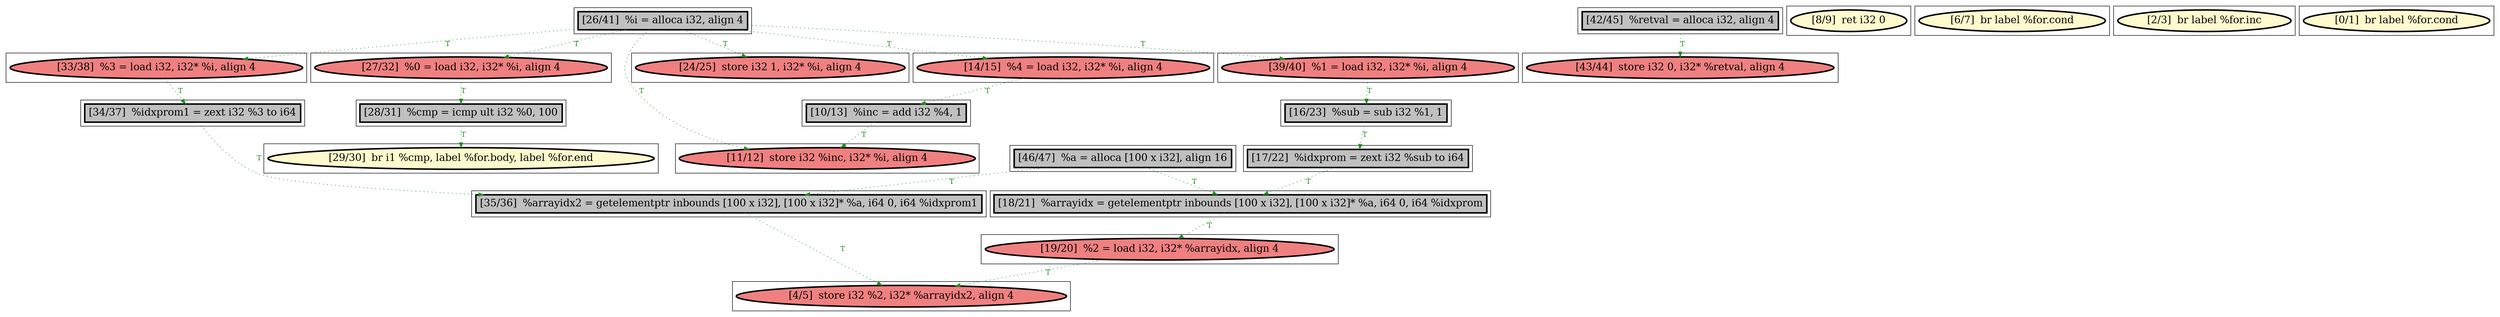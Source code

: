 
digraph G {



node119->node105 [style=dotted,color=forestgreen,label="T",fontcolor=forestgreen ]
node100->node112 [style=dotted,color=forestgreen,label="T",fontcolor=forestgreen ]
node109->node114 [style=dotted,color=forestgreen,label="T",fontcolor=forestgreen ]
node108->node109 [style=dotted,color=forestgreen,label="T",fontcolor=forestgreen ]
node111->node106 [style=dotted,color=forestgreen,label="T",fontcolor=forestgreen ]
node107->node102 [style=dotted,color=forestgreen,label="T",fontcolor=forestgreen ]
node101->node100 [style=dotted,color=forestgreen,label="T",fontcolor=forestgreen ]
node117->node113 [style=dotted,color=forestgreen,label="T",fontcolor=forestgreen ]
node105->node102 [style=dotted,color=forestgreen,label="T",fontcolor=forestgreen ]
node101->node115 [style=dotted,color=forestgreen,label="T",fontcolor=forestgreen ]
node112->node103 [style=dotted,color=forestgreen,label="T",fontcolor=forestgreen ]
node110->node98 [style=dotted,color=forestgreen,label="T",fontcolor=forestgreen ]
node101->node113 [style=dotted,color=forestgreen,label="T",fontcolor=forestgreen ]
node101->node108 [style=dotted,color=forestgreen,label="T",fontcolor=forestgreen ]
node101->node118 [style=dotted,color=forestgreen,label="T",fontcolor=forestgreen ]
node103->node98 [style=dotted,color=forestgreen,label="T",fontcolor=forestgreen ]
node102->node110 [style=dotted,color=forestgreen,label="T",fontcolor=forestgreen ]
node104->node119 [style=dotted,color=forestgreen,label="T",fontcolor=forestgreen ]
node107->node103 [style=dotted,color=forestgreen,label="T",fontcolor=forestgreen ]
node101->node104 [style=dotted,color=forestgreen,label="T",fontcolor=forestgreen ]
node118->node117 [style=dotted,color=forestgreen,label="T",fontcolor=forestgreen ]


subgraph cluster22 {


node118 [penwidth=3.0,fontsize=20,fillcolor=lightcoral,label="[14/15]  %4 = load i32, i32* %i, align 4",shape=ellipse,style=filled ]



}

subgraph cluster20 {


node116 [penwidth=3.0,fontsize=20,fillcolor=lemonchiffon,label="[8/9]  ret i32 0",shape=ellipse,style=filled ]



}

subgraph cluster18 {


node114 [penwidth=3.0,fontsize=20,fillcolor=lemonchiffon,label="[29/30]  br i1 %cmp, label %for.body, label %for.end",shape=ellipse,style=filled ]



}

subgraph cluster16 {


node112 [penwidth=3.0,fontsize=20,fillcolor=grey,label="[34/37]  %idxprom1 = zext i32 %3 to i64",shape=rectangle,style=filled ]



}

subgraph cluster17 {


node113 [penwidth=3.0,fontsize=20,fillcolor=lightcoral,label="[11/12]  store i32 %inc, i32* %i, align 4",shape=ellipse,style=filled ]



}

subgraph cluster4 {


node100 [penwidth=3.0,fontsize=20,fillcolor=lightcoral,label="[33/38]  %3 = load i32, i32* %i, align 4",shape=ellipse,style=filled ]



}

subgraph cluster3 {


node99 [penwidth=3.0,fontsize=20,fillcolor=lemonchiffon,label="[6/7]  br label %for.cond",shape=ellipse,style=filled ]



}

subgraph cluster2 {


node98 [penwidth=3.0,fontsize=20,fillcolor=lightcoral,label="[4/5]  store i32 %2, i32* %arrayidx2, align 4",shape=ellipse,style=filled ]



}

subgraph cluster1 {


node97 [penwidth=3.0,fontsize=20,fillcolor=lemonchiffon,label="[2/3]  br label %for.inc",shape=ellipse,style=filled ]



}

subgraph cluster12 {


node108 [penwidth=3.0,fontsize=20,fillcolor=lightcoral,label="[27/32]  %0 = load i32, i32* %i, align 4",shape=ellipse,style=filled ]



}

subgraph cluster5 {


node101 [penwidth=3.0,fontsize=20,fillcolor=grey,label="[26/41]  %i = alloca i32, align 4",shape=rectangle,style=filled ]



}

subgraph cluster0 {


node96 [penwidth=3.0,fontsize=20,fillcolor=lemonchiffon,label="[0/1]  br label %for.cond",shape=ellipse,style=filled ]



}

subgraph cluster6 {


node102 [penwidth=3.0,fontsize=20,fillcolor=grey,label="[18/21]  %arrayidx = getelementptr inbounds [100 x i32], [100 x i32]* %a, i64 0, i64 %idxprom",shape=rectangle,style=filled ]



}

subgraph cluster14 {


node110 [penwidth=3.0,fontsize=20,fillcolor=lightcoral,label="[19/20]  %2 = load i32, i32* %arrayidx, align 4",shape=ellipse,style=filled ]



}

subgraph cluster7 {


node103 [penwidth=3.0,fontsize=20,fillcolor=grey,label="[35/36]  %arrayidx2 = getelementptr inbounds [100 x i32], [100 x i32]* %a, i64 0, i64 %idxprom1",shape=rectangle,style=filled ]



}

subgraph cluster23 {


node119 [penwidth=3.0,fontsize=20,fillcolor=grey,label="[16/23]  %sub = sub i32 %1, 1",shape=rectangle,style=filled ]



}

subgraph cluster8 {


node104 [penwidth=3.0,fontsize=20,fillcolor=lightcoral,label="[39/40]  %1 = load i32, i32* %i, align 4",shape=ellipse,style=filled ]



}

subgraph cluster21 {


node117 [penwidth=3.0,fontsize=20,fillcolor=grey,label="[10/13]  %inc = add i32 %4, 1",shape=rectangle,style=filled ]



}

subgraph cluster9 {


node105 [penwidth=3.0,fontsize=20,fillcolor=grey,label="[17/22]  %idxprom = zext i32 %sub to i64",shape=rectangle,style=filled ]



}

subgraph cluster19 {


node115 [penwidth=3.0,fontsize=20,fillcolor=lightcoral,label="[24/25]  store i32 1, i32* %i, align 4",shape=ellipse,style=filled ]



}

subgraph cluster10 {


node106 [penwidth=3.0,fontsize=20,fillcolor=lightcoral,label="[43/44]  store i32 0, i32* %retval, align 4",shape=ellipse,style=filled ]



}

subgraph cluster11 {


node107 [penwidth=3.0,fontsize=20,fillcolor=grey,label="[46/47]  %a = alloca [100 x i32], align 16",shape=rectangle,style=filled ]



}

subgraph cluster13 {


node109 [penwidth=3.0,fontsize=20,fillcolor=grey,label="[28/31]  %cmp = icmp ult i32 %0, 100",shape=rectangle,style=filled ]



}

subgraph cluster15 {


node111 [penwidth=3.0,fontsize=20,fillcolor=grey,label="[42/45]  %retval = alloca i32, align 4",shape=rectangle,style=filled ]



}

}
